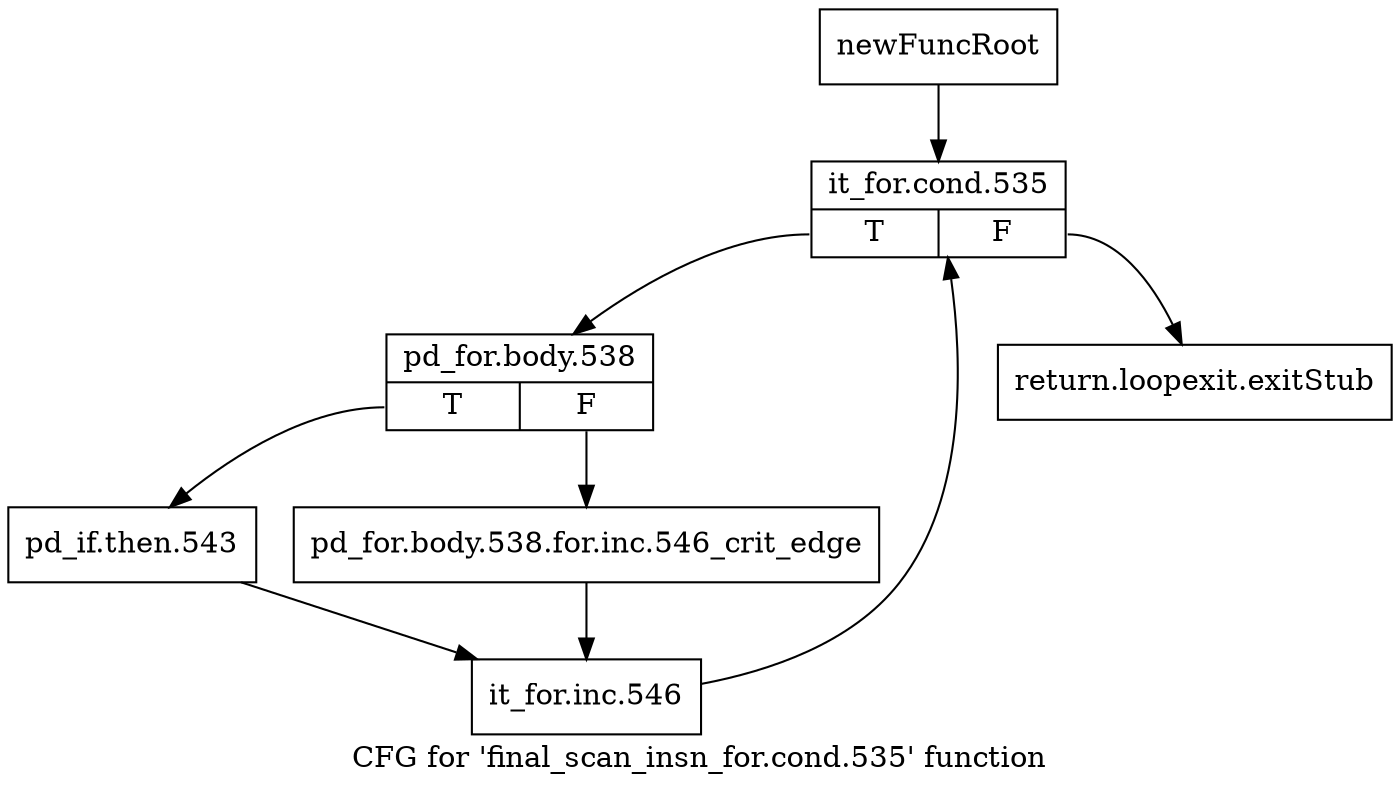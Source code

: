 digraph "CFG for 'final_scan_insn_for.cond.535' function" {
	label="CFG for 'final_scan_insn_for.cond.535' function";

	Node0xae36140 [shape=record,label="{newFuncRoot}"];
	Node0xae36140 -> Node0xae36660;
	Node0xae36190 [shape=record,label="{return.loopexit.exitStub}"];
	Node0xae36660 [shape=record,label="{it_for.cond.535|{<s0>T|<s1>F}}"];
	Node0xae36660:s0 -> Node0xae366b0;
	Node0xae36660:s1 -> Node0xae36190;
	Node0xae366b0 [shape=record,label="{pd_for.body.538|{<s0>T|<s1>F}}"];
	Node0xae366b0:s0 -> Node0xae36750;
	Node0xae366b0:s1 -> Node0xae36700;
	Node0xae36700 [shape=record,label="{pd_for.body.538.for.inc.546_crit_edge}"];
	Node0xae36700 -> Node0xae367a0;
	Node0xae36750 [shape=record,label="{pd_if.then.543}"];
	Node0xae36750 -> Node0xae367a0;
	Node0xae367a0 [shape=record,label="{it_for.inc.546}"];
	Node0xae367a0 -> Node0xae36660;
}
